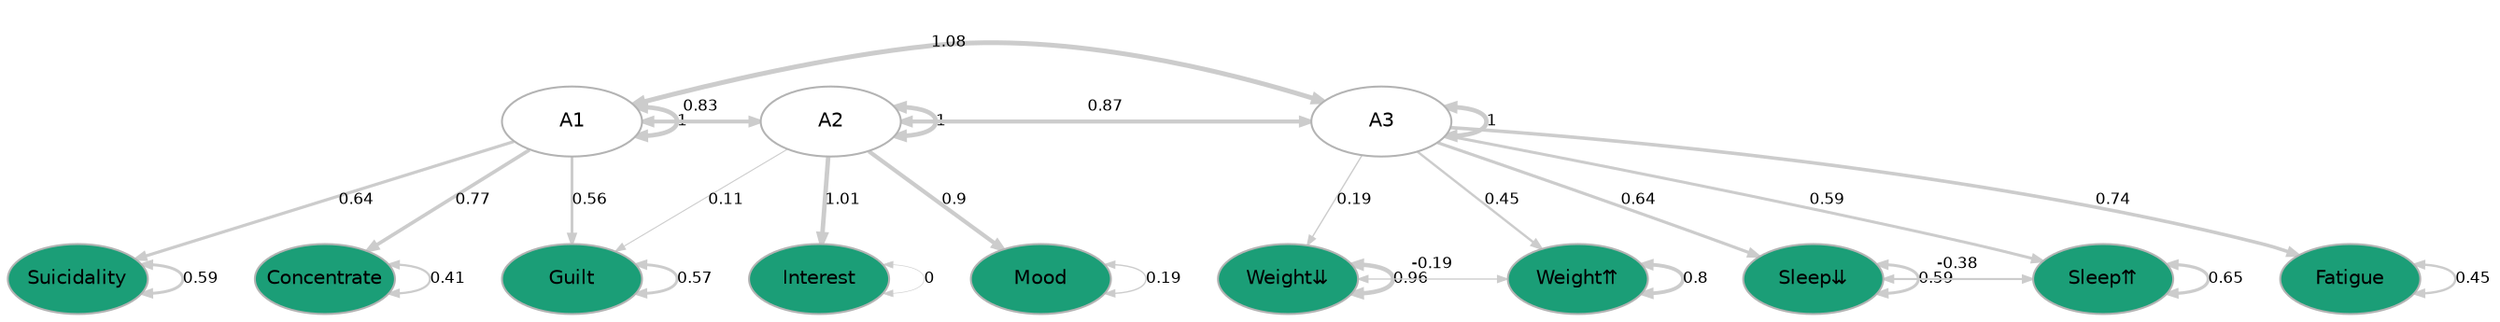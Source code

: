 digraph {

graph [layout = "dot",
       rankdir = "TB",
       outputorder = "edgesfirst",
       bgcolor = "white"]

node [fontname = "Helvetica",
      fontsize = "10",
      shape = "circle",
      fixedsize = "true",
      width = "0.5",
      style = "filled",
      fillcolor = "aliceblue",
      color = "gray70",
      fontcolor = "gray50"]

edge [fontname = "Helvetica",
     fontsize = "8",
     len = "1.5",
     color = "gray80",
     arrowsize = "0.5"]

{rank=same "1" "2" "3" }
{rank=same "4" "5" "6" "7" "8" "9" "10" "11" "12" "13" }

  "1" [label = "A1", shape = "oval", width = "1", fillcolor = "white", fontcolor = "black"] 
  "2" [label = "A2", shape = "oval", width = "1", fillcolor = "white", fontcolor = "black"] 
  "3" [label = "A3", shape = "oval", width = "1", fillcolor = "white", fontcolor = "black"] 
  "4" [label = "Mood", shape = "oval", width = "1", fillcolor = "#1b9e77", fontcolor = "black"] 
  "5" [label = "Interest", shape = "oval", width = "1", fillcolor = "#1b9e77", fontcolor = "black"] 
  "6" [label = "Weight⇊", shape = "oval", width = "1", fillcolor = "#1b9e77", fontcolor = "black"] 
  "7" [label = "Weight⇈", shape = "oval", width = "1", fillcolor = "#1b9e77", fontcolor = "black"] 
  "8" [label = "Sleep⇊", shape = "oval", width = "1", fillcolor = "#1b9e77", fontcolor = "black"] 
  "9" [label = "Sleep⇈", shape = "oval", width = "1", fillcolor = "#1b9e77", fontcolor = "black"] 
  "10" [label = "Fatigue", shape = "oval", width = "1", fillcolor = "#1b9e77", fontcolor = "black"] 
  "11" [label = "Guilt", shape = "oval", width = "1", fillcolor = "#1b9e77", fontcolor = "black"] 
  "12" [label = "Concentrate", shape = "oval", width = "1", fillcolor = "#1b9e77", fontcolor = "black"] 
  "13" [label = "Suicidality", shape = "oval", width = "1", fillcolor = "#1b9e77", fontcolor = "black"] 
"1"->"1" [label = "1", penwidth = "2.3", dir = "both"] 
"1"->"2" [label = "0.83", penwidth = "1.96175923423319", dir = "both"] 
"1"->"3" [label = "1.08", penwidth = "2.45481361998169", dir = "both"] 
"1"->"11" [label = "0.56", penwidth = "1.41575363762732", dir = "forward"] 
"1"->"12" [label = "0.77", penwidth = "1.84231018390455", dir = "forward"] 
"1"->"13" [label = "0.64", penwidth = "1.58363310069576", dir = "forward"] 
"2"->"2" [label = "1", penwidth = "2.3", dir = "both"] 
"2"->"3" [label = "0.87", penwidth = "2.03308312557307", dir = "both"] 
"2"->"4" [label = "0.9", penwidth = "2.09995625220014", dir = "forward"] 
"2"->"5" [label = "1.01", penwidth = "2.31618098149501", dir = "forward"] 
"2"->"11" [label = "0.11", penwidth = "0.527439826427182", dir = "forward"] 
"3"->"3" [label = "1", penwidth = "2.3", dir = "both"] 
"3"->"6" [label = "0.19", penwidth = "0.683138938857917", dir = "forward"] 
"3"->"7" [label = "0.45", penwidth = "1.20170297862575", dir = "forward"] 
"3"->"8" [label = "0.64", penwidth = "1.57563024316327", dir = "forward"] 
"3"->"9" [label = "0.59", penwidth = "1.48411458909088", dir = "forward"] 
"3"->"10" [label = "0.74", penwidth = "1.78709156996973", dir = "forward"] 
"4"->"4" [label = "0.19", penwidth = "0.680079106786892", dir = "both"] 
"5"->"5" [label = "0", penwidth = "0.301999919884266", dir = "both"] 
"6"->"6" [label = "0.96", penwidth = "2.2266024365604", dir = "both"] 
"6"->"7" [label = "-0.19", penwidth = "0.670543571891137", dir = "both"] 
"7"->"7" [label = "0.8", penwidth = "1.89346563197953", dir = "both"] 
"8"->"8" [label = "0.59", penwidth = "1.48638591000669", dir = "both"] 
"8"->"9" [label = "-0.38", penwidth = "1.05266464877303", dir = "both"] 
"9"->"9" [label = "0.65", penwidth = "1.59893603039512", dir = "both"] 
"10"->"10" [label = "0.45", penwidth = "1.19427968939848", dir = "both"] 
"11"->"11" [label = "0.57", penwidth = "1.44083306305824", dir = "both"] 
"12"->"12" [label = "0.41", penwidth = "1.1106358943453", dir = "both"] 
"13"->"13" [label = "0.59", penwidth = "1.47614441601561", dir = "both"] 
}